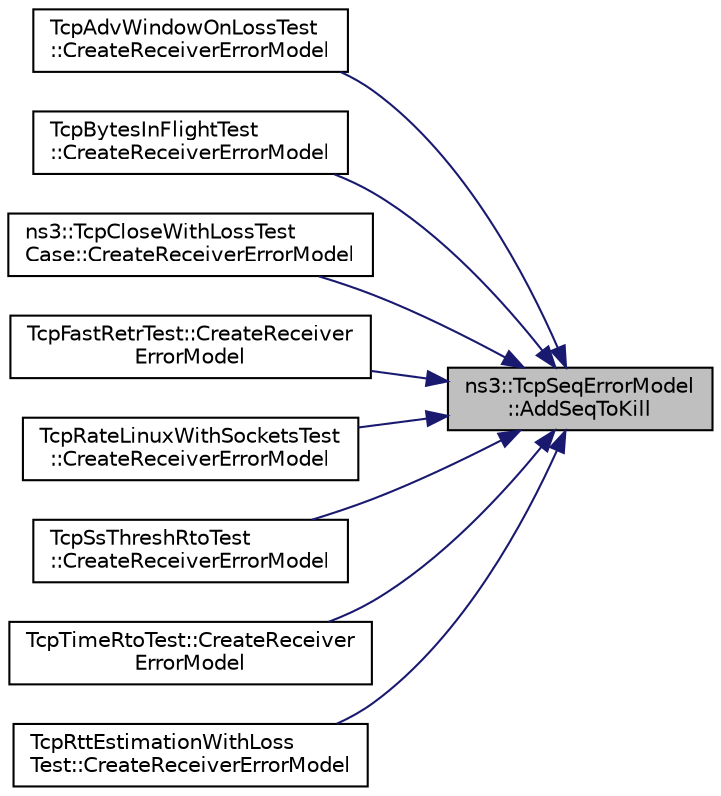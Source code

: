 digraph "ns3::TcpSeqErrorModel::AddSeqToKill"
{
 // LATEX_PDF_SIZE
  edge [fontname="Helvetica",fontsize="10",labelfontname="Helvetica",labelfontsize="10"];
  node [fontname="Helvetica",fontsize="10",shape=record];
  rankdir="RL";
  Node1 [label="ns3::TcpSeqErrorModel\l::AddSeqToKill",height=0.2,width=0.4,color="black", fillcolor="grey75", style="filled", fontcolor="black",tooltip="Add the sequence number to the list of segments to be killed."];
  Node1 -> Node2 [dir="back",color="midnightblue",fontsize="10",style="solid",fontname="Helvetica"];
  Node2 [label="TcpAdvWindowOnLossTest\l::CreateReceiverErrorModel",height=0.2,width=0.4,color="black", fillcolor="white", style="filled",URL="$class_tcp_adv_window_on_loss_test.html#a500317ec02439bc427379bc2624283b4",tooltip="Create and return the error model to install in the receiver node."];
  Node1 -> Node3 [dir="back",color="midnightblue",fontsize="10",style="solid",fontname="Helvetica"];
  Node3 [label="TcpBytesInFlightTest\l::CreateReceiverErrorModel",height=0.2,width=0.4,color="black", fillcolor="white", style="filled",URL="$class_tcp_bytes_in_flight_test.html#a1942203532d11a2136fe0369fd7385fc",tooltip="Create a receiver error model."];
  Node1 -> Node4 [dir="back",color="midnightblue",fontsize="10",style="solid",fontname="Helvetica"];
  Node4 [label="ns3::TcpCloseWithLossTest\lCase::CreateReceiverErrorModel",height=0.2,width=0.4,color="black", fillcolor="white", style="filled",URL="$classns3_1_1_tcp_close_with_loss_test_case.html#a9320843bf529ee9a5639180606ea2725",tooltip="Create and return the error model to install in the receiver node."];
  Node1 -> Node5 [dir="back",color="midnightblue",fontsize="10",style="solid",fontname="Helvetica"];
  Node5 [label="TcpFastRetrTest::CreateReceiver\lErrorModel",height=0.2,width=0.4,color="black", fillcolor="white", style="filled",URL="$class_tcp_fast_retr_test.html#a42205ea481c029c1f7202d0eba41e098",tooltip="Create and return the error model to install in the receiver node."];
  Node1 -> Node6 [dir="back",color="midnightblue",fontsize="10",style="solid",fontname="Helvetica"];
  Node6 [label="TcpRateLinuxWithSocketsTest\l::CreateReceiverErrorModel",height=0.2,width=0.4,color="black", fillcolor="white", style="filled",URL="$class_tcp_rate_linux_with_sockets_test.html#a61864d4149c8ce76b7024a502438915e",tooltip="Create a receiver error model."];
  Node1 -> Node7 [dir="back",color="midnightblue",fontsize="10",style="solid",fontname="Helvetica"];
  Node7 [label="TcpSsThreshRtoTest\l::CreateReceiverErrorModel",height=0.2,width=0.4,color="black", fillcolor="white", style="filled",URL="$class_tcp_ss_thresh_rto_test.html#aeb2d693b771fb76e401222fa24248b39",tooltip="Create and return the error model to install in the receiver node."];
  Node1 -> Node8 [dir="back",color="midnightblue",fontsize="10",style="solid",fontname="Helvetica"];
  Node8 [label="TcpTimeRtoTest::CreateReceiver\lErrorModel",height=0.2,width=0.4,color="black", fillcolor="white", style="filled",URL="$class_tcp_time_rto_test.html#ab9f68845369259b334d796ce9f92c7cd",tooltip="Create and return the error model to install in the receiver node."];
  Node1 -> Node9 [dir="back",color="midnightblue",fontsize="10",style="solid",fontname="Helvetica"];
  Node9 [label="TcpRttEstimationWithLoss\lTest::CreateReceiverErrorModel",height=0.2,width=0.4,color="black", fillcolor="white", style="filled",URL="$class_tcp_rtt_estimation_with_loss_test.html#a72a578c553fd6835f4234af0890efd8b",tooltip="Create and return the error model to install in the receiver node."];
}
